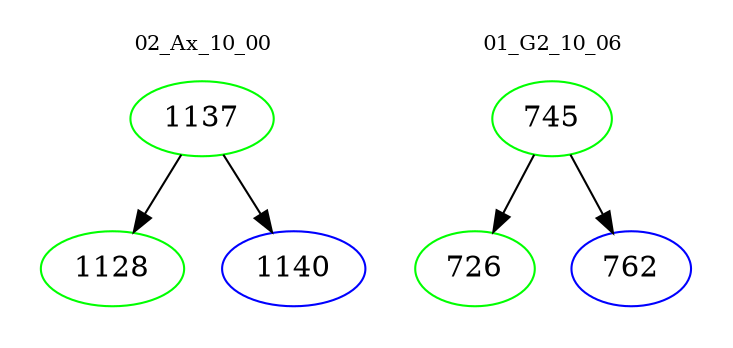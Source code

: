 digraph{
subgraph cluster_0 {
color = white
label = "02_Ax_10_00";
fontsize=10;
T0_1137 [label="1137", color="green"]
T0_1137 -> T0_1128 [color="black"]
T0_1128 [label="1128", color="green"]
T0_1137 -> T0_1140 [color="black"]
T0_1140 [label="1140", color="blue"]
}
subgraph cluster_1 {
color = white
label = "01_G2_10_06";
fontsize=10;
T1_745 [label="745", color="green"]
T1_745 -> T1_726 [color="black"]
T1_726 [label="726", color="green"]
T1_745 -> T1_762 [color="black"]
T1_762 [label="762", color="blue"]
}
}
